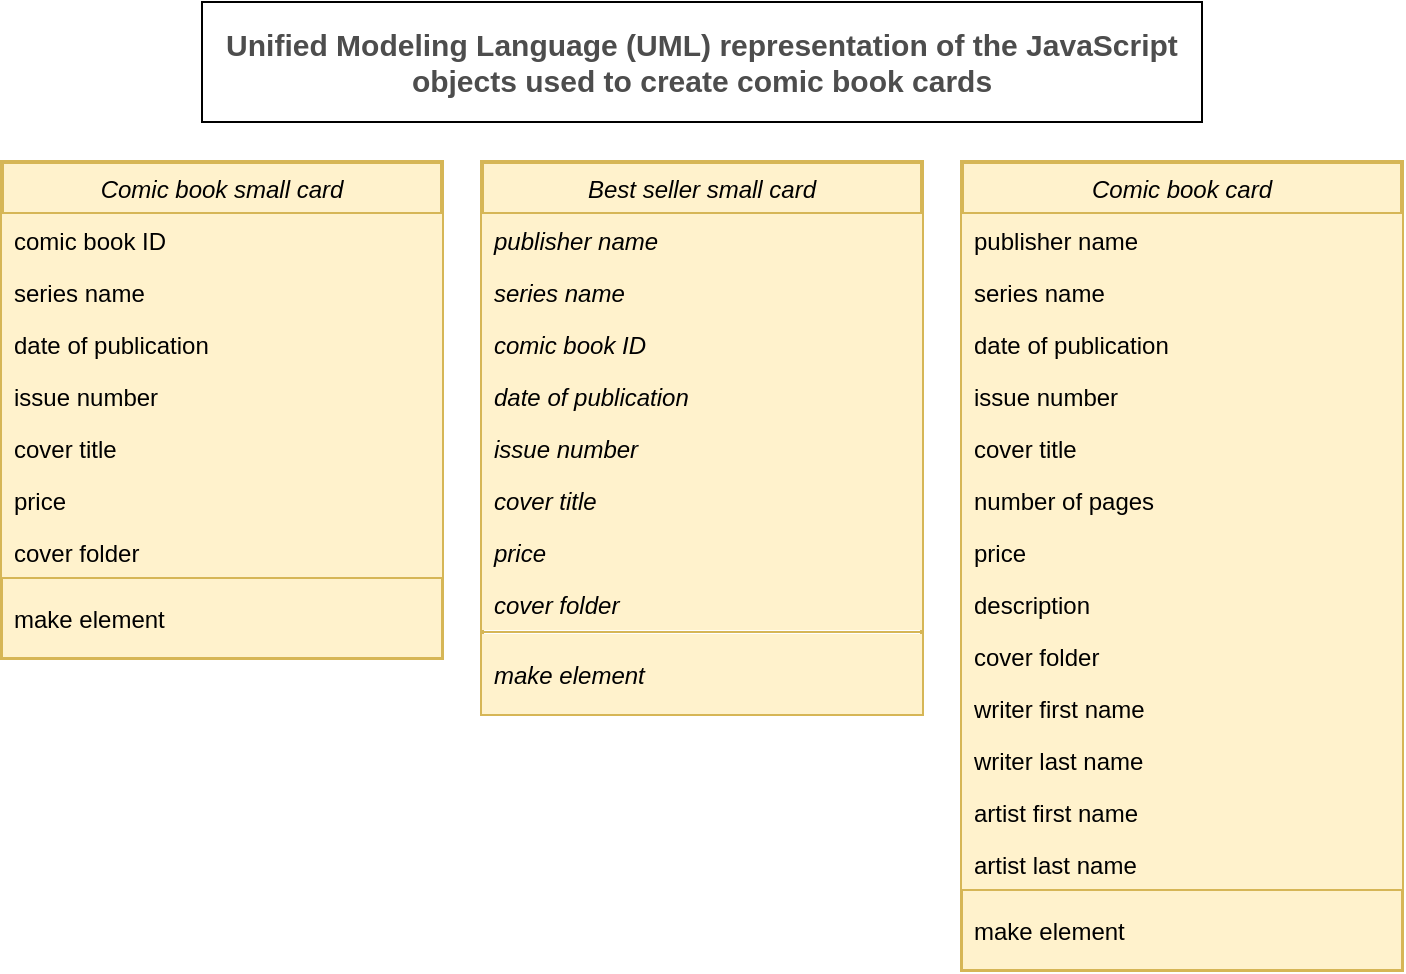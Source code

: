 <mxfile version="24.6.5" type="device">
  <diagram id="C5RBs43oDa-KdzZeNtuy" name="Page-1">
    <mxGraphModel dx="955" dy="706" grid="1" gridSize="10" guides="1" tooltips="1" connect="1" arrows="1" fold="1" page="1" pageScale="1" pageWidth="827" pageHeight="1169" math="0" shadow="0">
      <root>
        <mxCell id="WIyWlLk6GJQsqaUBKTNV-0" />
        <mxCell id="WIyWlLk6GJQsqaUBKTNV-1" parent="WIyWlLk6GJQsqaUBKTNV-0" />
        <mxCell id="zkfFHV4jXpPFQw0GAbJ--0" value="Comic book small card" style="swimlane;fontStyle=2;align=center;verticalAlign=top;childLayout=stackLayout;horizontal=1;startSize=26;horizontalStack=0;resizeParent=1;resizeLast=0;collapsible=1;marginBottom=0;rounded=0;shadow=0;strokeWidth=2;swimlaneLine=1;fillColor=#fff2cc;strokeColor=#d6b656;swimlaneHead=1;gradientColor=none;swimlaneFillColor=none;" parent="WIyWlLk6GJQsqaUBKTNV-1" vertex="1">
          <mxGeometry x="50" y="120" width="220" height="248" as="geometry">
            <mxRectangle x="50" y="120" width="160" height="26" as="alternateBounds" />
          </mxGeometry>
        </mxCell>
        <mxCell id="zkfFHV4jXpPFQw0GAbJ--1" value="comic book ID" style="text;align=left;verticalAlign=top;spacingLeft=4;spacingRight=4;overflow=hidden;rotatable=0;points=[[0,0.5],[1,0.5]];portConstraint=eastwest;fillColor=#fff2cc;strokeColor=none;" parent="zkfFHV4jXpPFQw0GAbJ--0" vertex="1">
          <mxGeometry y="26" width="220" height="26" as="geometry" />
        </mxCell>
        <mxCell id="zkfFHV4jXpPFQw0GAbJ--2" value="series name" style="text;align=left;verticalAlign=top;spacingLeft=4;spacingRight=4;overflow=hidden;rotatable=1;points=[[0,0.5],[1,0.5]];portConstraint=eastwest;rounded=0;shadow=0;html=0;fillColor=#fff2cc;strokeColor=none;imageAspect=1;noLabel=0;allowArrows=1;container=0;editable=1;movable=1;resizable=1;deletable=1;locked=0;connectable=1;" parent="zkfFHV4jXpPFQw0GAbJ--0" vertex="1">
          <mxGeometry y="52" width="220" height="26" as="geometry" />
        </mxCell>
        <mxCell id="zkfFHV4jXpPFQw0GAbJ--3" value="date of publication" style="text;align=left;verticalAlign=top;spacingLeft=4;spacingRight=4;overflow=hidden;rotatable=0;points=[[0,0.5],[1,0.5]];portConstraint=eastwest;rounded=0;shadow=0;html=0;fillColor=#fff2cc;strokeColor=none;" parent="zkfFHV4jXpPFQw0GAbJ--0" vertex="1">
          <mxGeometry y="78" width="220" height="26" as="geometry" />
        </mxCell>
        <mxCell id="rS_IYxCSZImI4G8X3djC-2" value="issue number" style="text;align=left;verticalAlign=top;spacingLeft=4;spacingRight=4;overflow=hidden;rotatable=0;points=[[0,0.5],[1,0.5]];portConstraint=eastwest;rounded=0;shadow=0;html=0;fillColor=#fff2cc;strokeColor=none;" vertex="1" parent="zkfFHV4jXpPFQw0GAbJ--0">
          <mxGeometry y="104" width="220" height="26" as="geometry" />
        </mxCell>
        <mxCell id="rS_IYxCSZImI4G8X3djC-3" value="cover title" style="text;align=left;verticalAlign=top;spacingLeft=4;spacingRight=4;overflow=hidden;rotatable=0;points=[[0,0.5],[1,0.5]];portConstraint=eastwest;rounded=0;shadow=0;html=0;fillColor=#fff2cc;strokeColor=none;" vertex="1" parent="zkfFHV4jXpPFQw0GAbJ--0">
          <mxGeometry y="130" width="220" height="26" as="geometry" />
        </mxCell>
        <mxCell id="rS_IYxCSZImI4G8X3djC-4" value="price" style="text;align=left;verticalAlign=top;spacingLeft=4;spacingRight=4;overflow=hidden;rotatable=0;points=[[0,0.5],[1,0.5]];portConstraint=eastwest;rounded=0;shadow=0;html=0;fillColor=#fff2cc;strokeColor=none;" vertex="1" parent="zkfFHV4jXpPFQw0GAbJ--0">
          <mxGeometry y="156" width="220" height="26" as="geometry" />
        </mxCell>
        <mxCell id="rS_IYxCSZImI4G8X3djC-5" value="cover folder" style="text;align=left;verticalAlign=top;spacingLeft=4;spacingRight=4;overflow=hidden;rotatable=0;points=[[0,0.5],[1,0.5]];portConstraint=eastwest;rounded=0;shadow=0;html=0;fillColor=#fff2cc;strokeColor=none;glass=0;" vertex="1" parent="zkfFHV4jXpPFQw0GAbJ--0">
          <mxGeometry y="182" width="220" height="26" as="geometry" />
        </mxCell>
        <mxCell id="zkfFHV4jXpPFQw0GAbJ--4" value="" style="line;html=1;strokeWidth=1;align=left;verticalAlign=middle;spacingTop=-1;spacingLeft=3;spacingRight=3;rotatable=0;labelPosition=right;points=[];portConstraint=eastwest;" parent="zkfFHV4jXpPFQw0GAbJ--0" vertex="1">
          <mxGeometry y="208" width="220" as="geometry" />
        </mxCell>
        <mxCell id="zkfFHV4jXpPFQw0GAbJ--5" value="make element" style="text;align=left;verticalAlign=middle;spacingLeft=4;spacingRight=4;overflow=hidden;rotatable=0;points=[[0,0.5],[1,0.5]];portConstraint=eastwest;fillColor=#fff2cc;strokeColor=#d6b656;strokeWidth=1;" parent="zkfFHV4jXpPFQw0GAbJ--0" vertex="1">
          <mxGeometry y="208" width="220" height="40" as="geometry" />
        </mxCell>
        <mxCell id="rS_IYxCSZImI4G8X3djC-9" value="Comic book card" style="swimlane;fontStyle=2;align=center;verticalAlign=top;childLayout=stackLayout;horizontal=1;startSize=26;horizontalStack=0;resizeParent=1;resizeLast=0;collapsible=1;marginBottom=0;rounded=0;shadow=0;strokeWidth=2;fillColor=#fff2cc;strokeColor=#d6b656;" vertex="1" parent="WIyWlLk6GJQsqaUBKTNV-1">
          <mxGeometry x="530" y="120" width="220" height="404" as="geometry">
            <mxRectangle x="230" y="140" width="160" height="26" as="alternateBounds" />
          </mxGeometry>
        </mxCell>
        <mxCell id="rS_IYxCSZImI4G8X3djC-10" value="publisher name" style="text;align=left;verticalAlign=top;spacingLeft=4;spacingRight=4;overflow=hidden;rotatable=0;points=[[0,0.5],[1,0.5]];portConstraint=eastwest;fillColor=#fff2cc;strokeColor=none;" vertex="1" parent="rS_IYxCSZImI4G8X3djC-9">
          <mxGeometry y="26" width="220" height="26" as="geometry" />
        </mxCell>
        <mxCell id="rS_IYxCSZImI4G8X3djC-11" value="series name" style="text;align=left;verticalAlign=top;spacingLeft=4;spacingRight=4;overflow=hidden;rotatable=0;points=[[0,0.5],[1,0.5]];portConstraint=eastwest;rounded=0;shadow=0;html=0;fillColor=#fff2cc;strokeColor=none;" vertex="1" parent="rS_IYxCSZImI4G8X3djC-9">
          <mxGeometry y="52" width="220" height="26" as="geometry" />
        </mxCell>
        <mxCell id="rS_IYxCSZImI4G8X3djC-12" value="date of publication" style="text;align=left;verticalAlign=top;spacingLeft=4;spacingRight=4;overflow=hidden;rotatable=0;points=[[0,0.5],[1,0.5]];portConstraint=eastwest;rounded=0;shadow=0;html=0;fillColor=#fff2cc;strokeColor=none;" vertex="1" parent="rS_IYxCSZImI4G8X3djC-9">
          <mxGeometry y="78" width="220" height="26" as="geometry" />
        </mxCell>
        <mxCell id="rS_IYxCSZImI4G8X3djC-13" value="issue number" style="text;align=left;verticalAlign=top;spacingLeft=4;spacingRight=4;overflow=hidden;rotatable=0;points=[[0,0.5],[1,0.5]];portConstraint=eastwest;rounded=0;shadow=0;html=0;fillColor=#fff2cc;strokeColor=none;" vertex="1" parent="rS_IYxCSZImI4G8X3djC-9">
          <mxGeometry y="104" width="220" height="26" as="geometry" />
        </mxCell>
        <mxCell id="rS_IYxCSZImI4G8X3djC-14" value="cover title" style="text;align=left;verticalAlign=top;spacingLeft=4;spacingRight=4;overflow=hidden;rotatable=0;points=[[0,0.5],[1,0.5]];portConstraint=eastwest;rounded=0;shadow=0;html=0;fillColor=#fff2cc;strokeColor=none;" vertex="1" parent="rS_IYxCSZImI4G8X3djC-9">
          <mxGeometry y="130" width="220" height="26" as="geometry" />
        </mxCell>
        <mxCell id="rS_IYxCSZImI4G8X3djC-15" value="number of pages" style="text;align=left;verticalAlign=top;spacingLeft=4;spacingRight=4;overflow=hidden;rotatable=0;points=[[0,0.5],[1,0.5]];portConstraint=eastwest;rounded=0;shadow=0;html=0;fillColor=#fff2cc;strokeColor=none;" vertex="1" parent="rS_IYxCSZImI4G8X3djC-9">
          <mxGeometry y="156" width="220" height="26" as="geometry" />
        </mxCell>
        <mxCell id="rS_IYxCSZImI4G8X3djC-16" value="price" style="text;align=left;verticalAlign=top;spacingLeft=4;spacingRight=4;overflow=hidden;rotatable=0;points=[[0,0.5],[1,0.5]];portConstraint=eastwest;rounded=0;shadow=0;html=0;fillColor=#fff2cc;strokeColor=none;" vertex="1" parent="rS_IYxCSZImI4G8X3djC-9">
          <mxGeometry y="182" width="220" height="26" as="geometry" />
        </mxCell>
        <mxCell id="rS_IYxCSZImI4G8X3djC-19" value="description" style="text;align=left;verticalAlign=top;spacingLeft=4;spacingRight=4;overflow=hidden;rotatable=0;points=[[0,0.5],[1,0.5]];portConstraint=eastwest;rounded=0;shadow=0;html=0;fillColor=#fff2cc;strokeColor=none;" vertex="1" parent="rS_IYxCSZImI4G8X3djC-9">
          <mxGeometry y="208" width="220" height="26" as="geometry" />
        </mxCell>
        <mxCell id="rS_IYxCSZImI4G8X3djC-20" value="cover folder" style="text;align=left;verticalAlign=top;spacingLeft=4;spacingRight=4;overflow=hidden;rotatable=0;points=[[0,0.5],[1,0.5]];portConstraint=eastwest;rounded=0;shadow=0;html=0;fillColor=#fff2cc;strokeColor=none;" vertex="1" parent="rS_IYxCSZImI4G8X3djC-9">
          <mxGeometry y="234" width="220" height="26" as="geometry" />
        </mxCell>
        <mxCell id="rS_IYxCSZImI4G8X3djC-21" value="writer first name" style="text;align=left;verticalAlign=top;spacingLeft=4;spacingRight=4;overflow=hidden;rotatable=0;points=[[0,0.5],[1,0.5]];portConstraint=eastwest;rounded=0;shadow=0;html=0;fillColor=#fff2cc;strokeColor=none;" vertex="1" parent="rS_IYxCSZImI4G8X3djC-9">
          <mxGeometry y="260" width="220" height="26" as="geometry" />
        </mxCell>
        <mxCell id="rS_IYxCSZImI4G8X3djC-22" value="writer last name" style="text;align=left;verticalAlign=top;spacingLeft=4;spacingRight=4;overflow=hidden;rotatable=0;points=[[0,0.5],[1,0.5]];portConstraint=eastwest;rounded=0;shadow=0;html=0;fillColor=#fff2cc;strokeColor=none;" vertex="1" parent="rS_IYxCSZImI4G8X3djC-9">
          <mxGeometry y="286" width="220" height="26" as="geometry" />
        </mxCell>
        <mxCell id="rS_IYxCSZImI4G8X3djC-23" value="artist first name" style="text;align=left;verticalAlign=top;spacingLeft=4;spacingRight=4;overflow=hidden;rotatable=0;points=[[0,0.5],[1,0.5]];portConstraint=eastwest;rounded=0;shadow=0;html=0;fillColor=#fff2cc;strokeColor=none;" vertex="1" parent="rS_IYxCSZImI4G8X3djC-9">
          <mxGeometry y="312" width="220" height="26" as="geometry" />
        </mxCell>
        <mxCell id="rS_IYxCSZImI4G8X3djC-24" value="artist last name" style="text;align=left;verticalAlign=top;spacingLeft=4;spacingRight=4;overflow=hidden;rotatable=0;points=[[0,0.5],[1,0.5]];portConstraint=eastwest;rounded=0;shadow=0;html=0;fillColor=#fff2cc;strokeColor=none;" vertex="1" parent="rS_IYxCSZImI4G8X3djC-9">
          <mxGeometry y="338" width="220" height="26" as="geometry" />
        </mxCell>
        <mxCell id="rS_IYxCSZImI4G8X3djC-17" value="" style="line;html=1;strokeWidth=1;align=left;verticalAlign=middle;spacingTop=-1;spacingLeft=3;spacingRight=3;rotatable=0;labelPosition=right;points=[];portConstraint=eastwest;" vertex="1" parent="rS_IYxCSZImI4G8X3djC-9">
          <mxGeometry y="364" width="220" as="geometry" />
        </mxCell>
        <mxCell id="rS_IYxCSZImI4G8X3djC-18" value="make element" style="text;align=left;verticalAlign=middle;spacingLeft=4;spacingRight=4;overflow=hidden;rotatable=0;points=[[0,0.5],[1,0.5]];portConstraint=eastwest;fillColor=#fff2cc;strokeColor=#d6b656;" vertex="1" parent="rS_IYxCSZImI4G8X3djC-9">
          <mxGeometry y="364" width="220" height="40" as="geometry" />
        </mxCell>
        <mxCell id="rS_IYxCSZImI4G8X3djC-38" value="Best seller small card" style="swimlane;fontStyle=2;align=center;verticalAlign=top;childLayout=stackLayout;horizontal=1;startSize=26;horizontalStack=0;resizeParent=1;resizeLast=0;collapsible=1;marginBottom=0;rounded=0;shadow=0;strokeWidth=2;strokeColor=#d6b656;swimlaneFillColor=none;fontFamily=Helvetica;fontSize=12;fontColor=default;fillColor=#fff2cc;gradientColor=none;" vertex="1" parent="WIyWlLk6GJQsqaUBKTNV-1">
          <mxGeometry x="290" y="120" width="220" height="276" as="geometry">
            <mxRectangle x="230" y="140" width="160" height="26" as="alternateBounds" />
          </mxGeometry>
        </mxCell>
        <mxCell id="rS_IYxCSZImI4G8X3djC-39" value="publisher name" style="text;align=left;verticalAlign=top;spacingLeft=4;spacingRight=4;overflow=hidden;rotatable=0;points=[[0,0.5],[1,0.5]];portConstraint=eastwest;fontFamily=Helvetica;fontSize=12;fontStyle=2;resizable=1;fillColor=#fff2cc;strokeColor=none;fontColor=default;" vertex="1" parent="rS_IYxCSZImI4G8X3djC-38">
          <mxGeometry y="26" width="220" height="26" as="geometry" />
        </mxCell>
        <mxCell id="rS_IYxCSZImI4G8X3djC-48" value="series name" style="text;align=left;verticalAlign=top;spacingLeft=4;spacingRight=4;overflow=hidden;rotatable=0;points=[[0,0.5],[1,0.5]];portConstraint=eastwest;fontFamily=Helvetica;fontSize=12;fontStyle=2;resizable=1;fillColor=#fff2cc;strokeColor=none;fontColor=default;" vertex="1" parent="rS_IYxCSZImI4G8X3djC-38">
          <mxGeometry y="52" width="220" height="26" as="geometry" />
        </mxCell>
        <mxCell id="rS_IYxCSZImI4G8X3djC-40" value="comic book ID" style="text;align=left;verticalAlign=top;spacingLeft=4;spacingRight=4;overflow=hidden;rotatable=0;points=[[0,0.5],[1,0.5]];portConstraint=eastwest;rounded=0;shadow=0;html=0;fontFamily=Helvetica;fontSize=12;fontStyle=2;resizable=1;fillColor=#fff2cc;strokeColor=none;fontColor=default;" vertex="1" parent="rS_IYxCSZImI4G8X3djC-38">
          <mxGeometry y="78" width="220" height="26" as="geometry" />
        </mxCell>
        <mxCell id="rS_IYxCSZImI4G8X3djC-41" value="date of publication" style="text;align=left;verticalAlign=top;spacingLeft=4;spacingRight=4;overflow=hidden;rotatable=0;points=[[0,0.5],[1,0.5]];portConstraint=eastwest;rounded=0;shadow=0;html=0;fontFamily=Helvetica;fontSize=12;fontStyle=2;resizable=1;fillColor=#fff2cc;strokeColor=none;fontColor=default;" vertex="1" parent="rS_IYxCSZImI4G8X3djC-38">
          <mxGeometry y="104" width="220" height="26" as="geometry" />
        </mxCell>
        <mxCell id="rS_IYxCSZImI4G8X3djC-42" value="issue number" style="text;align=left;verticalAlign=top;spacingLeft=4;spacingRight=4;overflow=hidden;rotatable=0;points=[[0,0.5],[1,0.5]];portConstraint=eastwest;rounded=0;shadow=0;html=0;fontFamily=Helvetica;fontSize=12;fontStyle=2;resizable=1;fillColor=#fff2cc;strokeColor=none;fontColor=default;" vertex="1" parent="rS_IYxCSZImI4G8X3djC-38">
          <mxGeometry y="130" width="220" height="26" as="geometry" />
        </mxCell>
        <mxCell id="rS_IYxCSZImI4G8X3djC-43" value="cover title" style="text;align=left;verticalAlign=top;spacingLeft=4;spacingRight=4;overflow=hidden;rotatable=0;points=[[0,0.5],[1,0.5]];portConstraint=eastwest;rounded=0;shadow=0;html=0;fontFamily=Helvetica;fontSize=12;fontStyle=2;resizable=1;fillColor=#fff2cc;strokeColor=none;fontColor=default;" vertex="1" parent="rS_IYxCSZImI4G8X3djC-38">
          <mxGeometry y="156" width="220" height="26" as="geometry" />
        </mxCell>
        <mxCell id="rS_IYxCSZImI4G8X3djC-44" value="price" style="text;align=left;verticalAlign=top;spacingLeft=4;spacingRight=4;overflow=hidden;rotatable=0;points=[[0,0.5],[1,0.5]];portConstraint=eastwest;rounded=0;shadow=0;html=0;fontFamily=Helvetica;fontSize=12;fontStyle=2;resizable=1;fillColor=#fff2cc;strokeColor=none;fontColor=default;" vertex="1" parent="rS_IYxCSZImI4G8X3djC-38">
          <mxGeometry y="182" width="220" height="26" as="geometry" />
        </mxCell>
        <mxCell id="rS_IYxCSZImI4G8X3djC-45" value="cover folder" style="text;align=left;verticalAlign=top;spacingLeft=4;spacingRight=4;overflow=hidden;rotatable=0;points=[[0,0.5],[1,0.5]];portConstraint=eastwest;rounded=0;shadow=0;html=0;fontFamily=Helvetica;fontSize=12;fontStyle=2;resizable=1;fillColor=#fff2cc;strokeColor=none;strokeWidth=1;fontColor=default;" vertex="1" parent="rS_IYxCSZImI4G8X3djC-38">
          <mxGeometry y="208" width="220" height="26" as="geometry" />
        </mxCell>
        <mxCell id="rS_IYxCSZImI4G8X3djC-46" value="" style="line;html=1;strokeWidth=1;align=center;verticalAlign=top;spacingTop=-1;spacingLeft=3;spacingRight=3;rotatable=0;labelPosition=right;points=[];portConstraint=eastwest;rounded=0;shadow=0;strokeColor=#d6b656;swimlaneFillColor=none;fontFamily=Helvetica;fontSize=12;fontColor=default;fontStyle=2;fillColor=#fff2cc;gradientColor=none;" vertex="1" parent="rS_IYxCSZImI4G8X3djC-38">
          <mxGeometry y="234" width="220" height="2" as="geometry" />
        </mxCell>
        <mxCell id="rS_IYxCSZImI4G8X3djC-47" value="make element" style="text;align=left;verticalAlign=middle;spacingLeft=4;spacingRight=4;overflow=hidden;rotatable=0;points=[[0,0.5],[1,0.5]];portConstraint=eastwest;fontFamily=Helvetica;fontSize=12;fontStyle=2;fillColor=#fff2cc;strokeColor=none;strokeWidth=1;fontColor=default;" vertex="1" parent="rS_IYxCSZImI4G8X3djC-38">
          <mxGeometry y="236" width="220" height="40" as="geometry" />
        </mxCell>
        <mxCell id="rS_IYxCSZImI4G8X3djC-52" value="Unified Modeling Language (UML) representation of the JavaScript objects used to create comic book cards" style="whiteSpace=wrap;html=1;fontSize=15;labelBackgroundColor=none;fontStyle=1;fontColor=#4D4D4D;" vertex="1" parent="WIyWlLk6GJQsqaUBKTNV-1">
          <mxGeometry x="150" y="40" width="500" height="60" as="geometry" />
        </mxCell>
      </root>
    </mxGraphModel>
  </diagram>
</mxfile>
